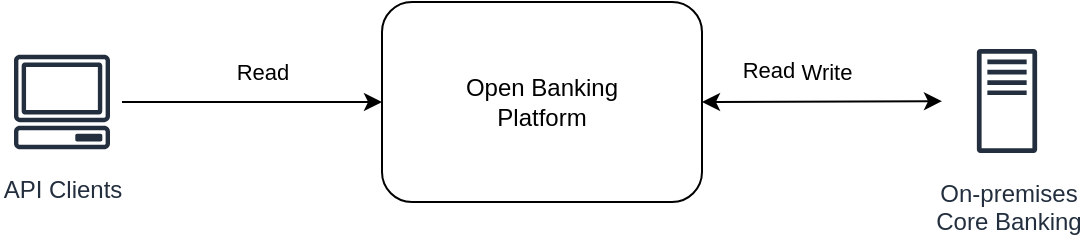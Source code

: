 <mxfile version="14.4.3" type="github">
  <diagram id="-vE1XrQTu6-hWliuFBco" name="Page-1">
    <mxGraphModel dx="1038" dy="580" grid="1" gridSize="10" guides="1" tooltips="1" connect="1" arrows="1" fold="1" page="1" pageScale="1" pageWidth="827" pageHeight="1169" math="0" shadow="0">
      <root>
        <mxCell id="0" />
        <mxCell id="1" parent="0" />
        <mxCell id="9LCNKZBkyJQQJliPcj9z-1" value="Open Banking&lt;br&gt;Platform" style="rounded=1;whiteSpace=wrap;html=1;" parent="1" vertex="1">
          <mxGeometry x="300" y="20" width="160" height="100" as="geometry" />
        </mxCell>
        <mxCell id="9LCNKZBkyJQQJliPcj9z-4" style="rounded=0;orthogonalLoop=1;jettySize=auto;html=1;entryX=0;entryY=0.25;entryDx=0;entryDy=0;" parent="1" source="9LCNKZBkyJQQJliPcj9z-3" edge="1">
          <mxGeometry relative="1" as="geometry">
            <mxPoint x="300" y="70" as="targetPoint" />
          </mxGeometry>
        </mxCell>
        <mxCell id="9LCNKZBkyJQQJliPcj9z-5" value="Read" style="edgeLabel;html=1;align=center;verticalAlign=middle;resizable=0;points=[];" parent="9LCNKZBkyJQQJliPcj9z-4" vertex="1" connectable="0">
          <mxGeometry x="0.067" y="1" relative="1" as="geometry">
            <mxPoint y="-14" as="offset" />
          </mxGeometry>
        </mxCell>
        <mxCell id="9LCNKZBkyJQQJliPcj9z-3" value="API Clients" style="outlineConnect=0;fontColor=#232F3E;gradientColor=none;strokeColor=#232F3E;fillColor=#ffffff;dashed=0;verticalLabelPosition=bottom;verticalAlign=top;align=center;html=1;fontSize=12;fontStyle=0;aspect=fixed;shape=mxgraph.aws4.resourceIcon;resIcon=mxgraph.aws4.client;" parent="1" vertex="1">
          <mxGeometry x="110" y="40" width="60" height="60" as="geometry" />
        </mxCell>
        <mxCell id="9LCNKZBkyJQQJliPcj9z-8" style="edgeStyle=none;rounded=0;orthogonalLoop=1;jettySize=auto;html=1;entryX=1;entryY=0.25;entryDx=0;entryDy=0;startArrow=classic;startFill=1;" parent="1" source="9LCNKZBkyJQQJliPcj9z-7" edge="1">
          <mxGeometry relative="1" as="geometry">
            <mxPoint x="460" y="70" as="targetPoint" />
          </mxGeometry>
        </mxCell>
        <mxCell id="9LCNKZBkyJQQJliPcj9z-9" value="Write" style="edgeLabel;html=1;align=center;verticalAlign=middle;resizable=0;points=[];" parent="9LCNKZBkyJQQJliPcj9z-8" vertex="1" connectable="0">
          <mxGeometry x="-0.033" y="-1" relative="1" as="geometry">
            <mxPoint y="-13.8" as="offset" />
          </mxGeometry>
        </mxCell>
        <mxCell id="bNikA0JZH8vHwwaKupcI-2" value="Read" style="edgeLabel;html=1;align=center;verticalAlign=middle;resizable=0;points=[];" vertex="1" connectable="0" parent="9LCNKZBkyJQQJliPcj9z-8">
          <mxGeometry x="-0.18" y="1" relative="1" as="geometry">
            <mxPoint x="-38" y="-16.77" as="offset" />
          </mxGeometry>
        </mxCell>
        <mxCell id="9LCNKZBkyJQQJliPcj9z-7" value="On-premises&lt;br&gt;Core Banking" style="outlineConnect=0;fontColor=#232F3E;gradientColor=none;strokeColor=#232F3E;fillColor=#ffffff;dashed=0;verticalLabelPosition=bottom;verticalAlign=top;align=center;html=1;fontSize=12;fontStyle=0;aspect=fixed;shape=mxgraph.aws4.resourceIcon;resIcon=mxgraph.aws4.traditional_server;" parent="1" vertex="1">
          <mxGeometry x="580" y="37" width="65" height="65" as="geometry" />
        </mxCell>
      </root>
    </mxGraphModel>
  </diagram>
</mxfile>
